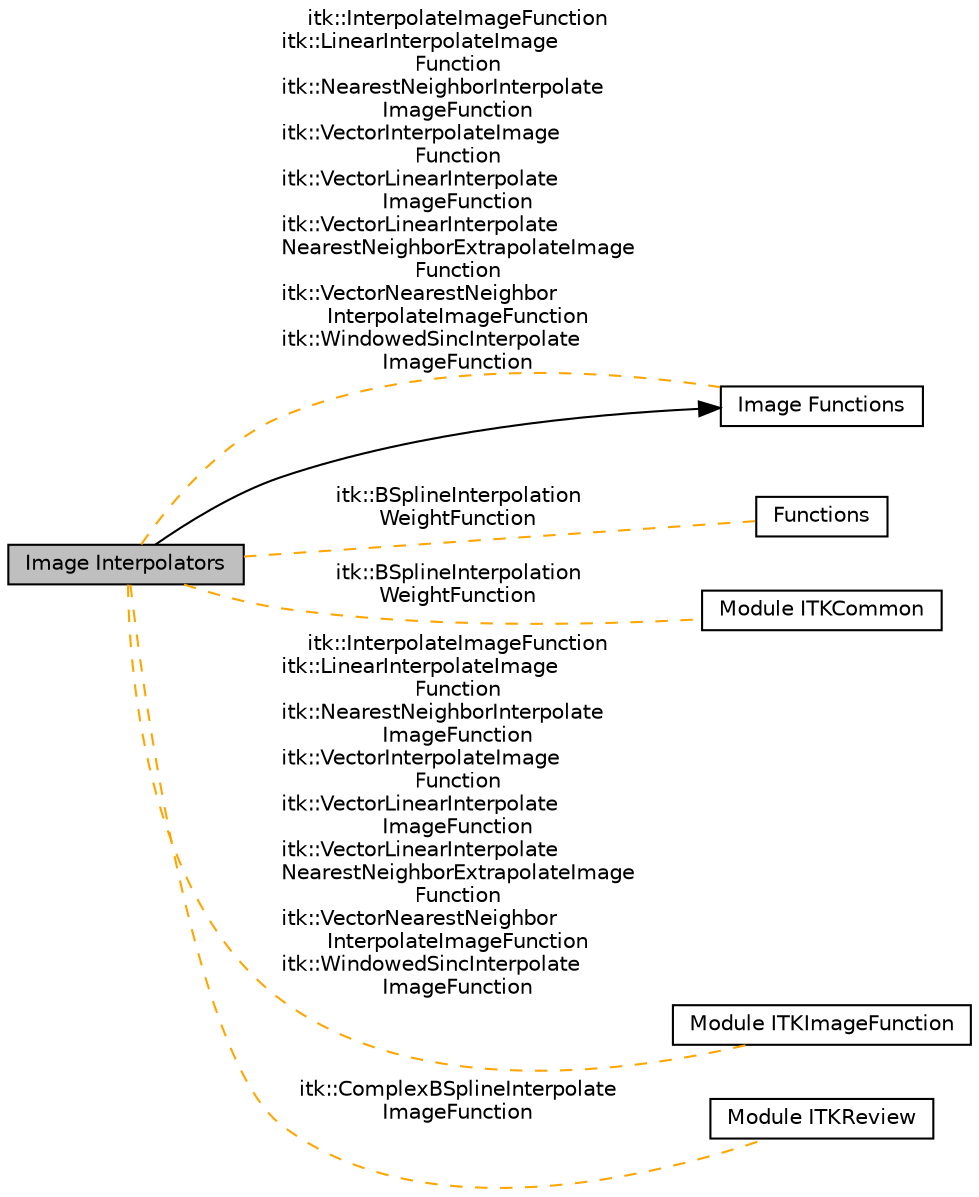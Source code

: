 digraph "Image Interpolators"
{
  edge [fontname="Helvetica",fontsize="10",labelfontname="Helvetica",labelfontsize="10"];
  node [fontname="Helvetica",fontsize="10",shape=box];
  rankdir=LR;
  Node3 [label="Functions",height=0.2,width=0.4,color="black", fillcolor="white", style="filled",URL="$group__Functions.html",tooltip=" "];
  Node4 [label="Module ITKCommon",height=0.2,width=0.4,color="black", fillcolor="white", style="filled",URL="$group__ITKCommon.html",tooltip=" "];
  Node6 [label="Module ITKImageFunction",height=0.2,width=0.4,color="black", fillcolor="white", style="filled",URL="$group__ITKImageFunction.html",tooltip=" "];
  Node5 [label="Module ITKReview",height=0.2,width=0.4,color="black", fillcolor="white", style="filled",URL="$group__ITKReview.html",tooltip=" "];
  Node2 [label="Image Functions",height=0.2,width=0.4,color="black", fillcolor="white", style="filled",URL="$group__ImageFunctions.html",tooltip=" "];
  Node1 [label="Image Interpolators",height=0.2,width=0.4,color="black", fillcolor="grey75", style="filled", fontcolor="black",tooltip=" "];
  Node2->Node1 [shape=plaintext, dir="back", style="solid"];
  Node1->Node3 [shape=plaintext, label="itk::BSplineInterpolation\lWeightFunction", color="orange", dir="none", style="dashed"];
  Node1->Node4 [shape=plaintext, label="itk::BSplineInterpolation\lWeightFunction", color="orange", dir="none", style="dashed"];
  Node1->Node5 [shape=plaintext, label="itk::ComplexBSplineInterpolate\lImageFunction", color="orange", dir="none", style="dashed"];
  Node1->Node2 [shape=plaintext, label="itk::InterpolateImageFunction\nitk::LinearInterpolateImage\lFunction\nitk::NearestNeighborInterpolate\lImageFunction\nitk::VectorInterpolateImage\lFunction\nitk::VectorLinearInterpolate\lImageFunction\nitk::VectorLinearInterpolate\lNearestNeighborExtrapolateImage\lFunction\nitk::VectorNearestNeighbor\lInterpolateImageFunction\nitk::WindowedSincInterpolate\lImageFunction", color="orange", dir="none", style="dashed"];
  Node1->Node6 [shape=plaintext, label="itk::InterpolateImageFunction\nitk::LinearInterpolateImage\lFunction\nitk::NearestNeighborInterpolate\lImageFunction\nitk::VectorInterpolateImage\lFunction\nitk::VectorLinearInterpolate\lImageFunction\nitk::VectorLinearInterpolate\lNearestNeighborExtrapolateImage\lFunction\nitk::VectorNearestNeighbor\lInterpolateImageFunction\nitk::WindowedSincInterpolate\lImageFunction", color="orange", dir="none", style="dashed"];
}
